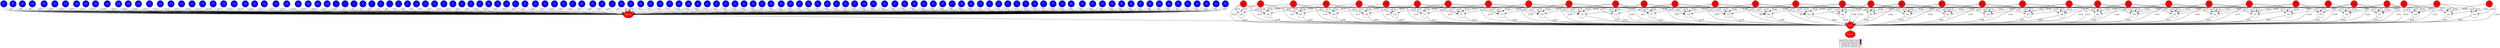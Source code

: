 digraph {
  rankdir=TB;
  labeljust="l";
  subgraph dependence_graph {
    ranksep=0.20;
    node[height=0.75];

1[shape=circle, style=filled fillcolor="#0000ff" fontcolor="#ffffff"];
2[shape=circle, style=filled fillcolor="#0000ff" fontcolor="#ffffff"];
3[shape=circle, style=filled fillcolor="#0000ff" fontcolor="#ffffff"];
4[shape=circle, style=filled fillcolor="#0000ff" fontcolor="#ffffff"];
5[shape=circle, style=filled fillcolor="#0000ff" fontcolor="#ffffff"];
6[shape=circle, style=filled fillcolor="#0000ff" fontcolor="#ffffff"];
7[shape=circle, style=filled fillcolor="#0000ff" fontcolor="#ffffff"];
8[shape=circle, style=filled fillcolor="#0000ff" fontcolor="#ffffff"];
9[shape=circle, style=filled fillcolor="#0000ff" fontcolor="#ffffff"];
10[shape=circle, style=filled fillcolor="#0000ff" fontcolor="#ffffff"];
11[shape=circle, style=filled fillcolor="#0000ff" fontcolor="#ffffff"];
12[shape=circle, style=filled fillcolor="#0000ff" fontcolor="#ffffff"];
13[shape=circle, style=filled fillcolor="#0000ff" fontcolor="#ffffff"];
14[shape=circle, style=filled fillcolor="#0000ff" fontcolor="#ffffff"];
15[shape=circle, style=filled fillcolor="#0000ff" fontcolor="#ffffff"];
16[shape=circle, style=filled fillcolor="#0000ff" fontcolor="#ffffff"];
17[shape=circle, style=filled fillcolor="#0000ff" fontcolor="#ffffff"];
18[shape=circle, style=filled fillcolor="#0000ff" fontcolor="#ffffff"];
19[shape=circle, style=filled fillcolor="#0000ff" fontcolor="#ffffff"];
20[shape=circle, style=filled fillcolor="#0000ff" fontcolor="#ffffff"];
21[shape=circle, style=filled fillcolor="#0000ff" fontcolor="#ffffff"];
22[shape=circle, style=filled fillcolor="#0000ff" fontcolor="#ffffff"];
23[shape=circle, style=filled fillcolor="#0000ff" fontcolor="#ffffff"];
24[shape=circle, style=filled fillcolor="#0000ff" fontcolor="#ffffff"];
25[shape=circle, style=filled fillcolor="#0000ff" fontcolor="#ffffff"];
26[shape=circle, style=filled fillcolor="#0000ff" fontcolor="#ffffff"];
27[shape=circle, style=filled fillcolor="#0000ff" fontcolor="#ffffff"];
28[shape=circle, style=filled fillcolor="#0000ff" fontcolor="#ffffff"];
29[shape=circle, style=filled fillcolor="#0000ff" fontcolor="#ffffff"];
30[shape=circle, style=filled fillcolor="#0000ff" fontcolor="#ffffff"];
31[shape=circle, style=filled fillcolor="#0000ff" fontcolor="#ffffff"];
32[shape=circle, style=filled fillcolor="#0000ff" fontcolor="#ffffff"];
33[shape=circle, style=filled fillcolor="#0000ff" fontcolor="#ffffff"];
34[shape=circle, style=filled fillcolor="#0000ff" fontcolor="#ffffff"];
35[shape=circle, style=filled fillcolor="#0000ff" fontcolor="#ffffff"];
36[shape=circle, style=filled fillcolor="#0000ff" fontcolor="#ffffff"];
37[shape=circle, style=filled fillcolor="#0000ff" fontcolor="#ffffff"];
38[shape=circle, style=filled fillcolor="#0000ff" fontcolor="#ffffff"];
39[shape=circle, style=filled fillcolor="#0000ff" fontcolor="#ffffff"];
40[shape=circle, style=filled fillcolor="#0000ff" fontcolor="#ffffff"];
41[shape=circle, style=filled fillcolor="#0000ff" fontcolor="#ffffff"];
42[shape=circle, style=filled fillcolor="#0000ff" fontcolor="#ffffff"];
43[shape=circle, style=filled fillcolor="#0000ff" fontcolor="#ffffff"];
44[shape=circle, style=filled fillcolor="#0000ff" fontcolor="#ffffff"];
45[shape=circle, style=filled fillcolor="#0000ff" fontcolor="#ffffff"];
46[shape=circle, style=filled fillcolor="#0000ff" fontcolor="#ffffff"];
47[shape=circle, style=filled fillcolor="#0000ff" fontcolor="#ffffff"];
48[shape=circle, style=filled fillcolor="#0000ff" fontcolor="#ffffff"];
49[shape=circle, style=filled fillcolor="#0000ff" fontcolor="#ffffff"];
50[shape=circle, style=filled fillcolor="#0000ff" fontcolor="#ffffff"];
51[shape=circle, style=filled fillcolor="#0000ff" fontcolor="#ffffff"];
52[shape=circle, style=filled fillcolor="#0000ff" fontcolor="#ffffff"];
53[shape=circle, style=filled fillcolor="#0000ff" fontcolor="#ffffff"];
54[shape=circle, style=filled fillcolor="#0000ff" fontcolor="#ffffff"];
55[shape=circle, style=filled fillcolor="#0000ff" fontcolor="#ffffff"];
56[shape=circle, style=filled fillcolor="#0000ff" fontcolor="#ffffff"];
57[shape=circle, style=filled fillcolor="#0000ff" fontcolor="#ffffff"];
58[shape=circle, style=filled fillcolor="#0000ff" fontcolor="#ffffff"];
59[shape=circle, style=filled fillcolor="#0000ff" fontcolor="#ffffff"];
60[shape=circle, style=filled fillcolor="#0000ff" fontcolor="#ffffff"];
61[shape=circle, style=filled fillcolor="#0000ff" fontcolor="#ffffff"];
62[shape=circle, style=filled fillcolor="#0000ff" fontcolor="#ffffff"];
63[shape=circle, style=filled fillcolor="#0000ff" fontcolor="#ffffff"];
64[shape=circle, style=filled fillcolor="#0000ff" fontcolor="#ffffff"];
65[shape=circle, style=filled fillcolor="#0000ff" fontcolor="#ffffff"];
66[shape=circle, style=filled fillcolor="#0000ff" fontcolor="#ffffff"];
67[shape=circle, style=filled fillcolor="#0000ff" fontcolor="#ffffff"];
68[shape=circle, style=filled fillcolor="#0000ff" fontcolor="#ffffff"];
69[shape=circle, style=filled fillcolor="#0000ff" fontcolor="#ffffff"];
70[shape=circle, style=filled fillcolor="#0000ff" fontcolor="#ffffff"];
71[shape=circle, style=filled fillcolor="#0000ff" fontcolor="#ffffff"];
72[shape=circle, style=filled fillcolor="#0000ff" fontcolor="#ffffff"];
73[shape=circle, style=filled fillcolor="#0000ff" fontcolor="#ffffff"];
74[shape=circle, style=filled fillcolor="#0000ff" fontcolor="#ffffff"];
75[shape=circle, style=filled fillcolor="#0000ff" fontcolor="#ffffff"];
76[shape=circle, style=filled fillcolor="#0000ff" fontcolor="#ffffff"];
77[shape=circle, style=filled fillcolor="#0000ff" fontcolor="#ffffff"];
78[shape=circle, style=filled fillcolor="#0000ff" fontcolor="#ffffff"];
79[shape=circle, style=filled fillcolor="#0000ff" fontcolor="#ffffff"];
80[shape=circle, style=filled fillcolor="#0000ff" fontcolor="#ffffff"];
81[shape=circle, style=filled fillcolor="#0000ff" fontcolor="#ffffff"];
82[shape=circle, style=filled fillcolor="#0000ff" fontcolor="#ffffff"];
83[shape=circle, style=filled fillcolor="#0000ff" fontcolor="#ffffff"];
84[shape=circle, style=filled fillcolor="#0000ff" fontcolor="#ffffff"];
85[shape=circle, style=filled fillcolor="#0000ff" fontcolor="#ffffff"];
86[shape=circle, style=filled fillcolor="#0000ff" fontcolor="#ffffff"];
87[shape=circle, style=filled fillcolor="#0000ff" fontcolor="#ffffff"];
88[shape=circle, style=filled fillcolor="#0000ff" fontcolor="#ffffff"];
89[shape=circle, style=filled fillcolor="#0000ff" fontcolor="#ffffff"];
90[shape=circle, style=filled fillcolor="#0000ff" fontcolor="#ffffff"];
91[shape=circle, style=filled fillcolor="#0000ff" fontcolor="#ffffff"];
92[shape=circle, style=filled fillcolor="#0000ff" fontcolor="#ffffff"];
93[shape=circle, style=filled fillcolor="#0000ff" fontcolor="#ffffff"];
94[shape=circle, style=filled fillcolor="#0000ff" fontcolor="#ffffff"];
95[shape=circle, style=filled fillcolor="#0000ff" fontcolor="#ffffff"];
96[shape=circle, style=filled fillcolor="#0000ff" fontcolor="#ffffff"];
97[shape=circle, style=filled fillcolor="#0000ff" fontcolor="#ffffff"];
98[shape=circle, style=filled fillcolor="#0000ff" fontcolor="#ffffff"];
99[shape=circle, style=filled fillcolor="#0000ff" fontcolor="#ffffff"];
100[shape=circle, style=filled fillcolor="#0000ff" fontcolor="#ffffff"];
101[shape=circle, style=filled fillcolor="#0000ff" fontcolor="#ffffff"];
102[shape=circle, style=filled fillcolor="#0000ff" fontcolor="#ffffff"];
103[shape=circle, style=filled fillcolor="#0000ff" fontcolor="#ffffff"];
104[shape=circle, style=filled fillcolor="#0000ff" fontcolor="#ffffff"];
105[shape=circle, style=filled fillcolor="#0000ff" fontcolor="#ffffff"];
106[shape=circle, style=filled fillcolor="#0000ff" fontcolor="#ffffff"];
107[shape=circle, style=filled fillcolor="#0000ff" fontcolor="#ffffff"];
108[shape=circle, style=filled fillcolor="#0000ff" fontcolor="#ffffff"];
109[shape=circle, style=filled fillcolor="#0000ff" fontcolor="#ffffff"];
110[shape=circle, style=filled fillcolor="#0000ff" fontcolor="#ffffff"];
111[shape=circle, style=filled fillcolor="#0000ff" fontcolor="#ffffff"];
112[shape=circle, style=filled fillcolor="#0000ff" fontcolor="#ffffff"];
113[shape=circle, style=filled fillcolor="#0000ff" fontcolor="#ffffff"];
114[shape=circle, style=filled fillcolor="#0000ff" fontcolor="#ffffff"];
115[shape=circle, style=filled fillcolor="#0000ff" fontcolor="#ffffff"];
116[shape=circle, style=filled fillcolor="#0000ff" fontcolor="#ffffff"];
117[shape=circle, style=filled fillcolor="#0000ff" fontcolor="#ffffff"];
118[shape=circle, style=filled fillcolor="#0000ff" fontcolor="#ffffff"];
119[shape=circle, style=filled fillcolor="#0000ff" fontcolor="#ffffff"];
120[shape=circle, style=filled fillcolor="#0000ff" fontcolor="#ffffff"];
121[shape=circle, style=filled fillcolor="#0000ff" fontcolor="#ffffff"];
122[shape=circle, style=filled fillcolor="#0000ff" fontcolor="#ffffff"];
123[shape=circle, style=filled fillcolor="#0000ff" fontcolor="#ffffff"];
124[shape=circle, style=filled fillcolor="#0000ff" fontcolor="#ffffff"];
125[shape=circle, style=filled fillcolor="#0000ff" fontcolor="#ffffff"];
126[shape=circle, style=filled fillcolor="#0000ff" fontcolor="#ffffff"];
127[shape=circle, style=filled fillcolor="#0000ff" fontcolor="#ffffff"];
128[shape=circle, style=filled fillcolor="#0000ff" fontcolor="#ffffff"];
Synchro1[label="barrier", shape=octagon, style=filled fillcolor="#ff0000" fontcolor="#FFFFFF"];
24 -> Synchro1;
52 -> Synchro1;
14 -> Synchro1;
30 -> Synchro1;
128 -> Synchro1;
13 -> Synchro1;
66 -> Synchro1;
92 -> Synchro1;
55 -> Synchro1;
115 -> Synchro1;
101 -> Synchro1;
57 -> Synchro1;
96 -> Synchro1;
108 -> Synchro1;
20 -> Synchro1;
120 -> Synchro1;
112 -> Synchro1;
77 -> Synchro1;
90 -> Synchro1;
69 -> Synchro1;
105 -> Synchro1;
84 -> Synchro1;
33 -> Synchro1;
63 -> Synchro1;
6 -> Synchro1;
106 -> Synchro1;
4 -> Synchro1;
5 -> Synchro1;
43 -> Synchro1;
16 -> Synchro1;
41 -> Synchro1;
126 -> Synchro1;
31 -> Synchro1;
83 -> Synchro1;
44 -> Synchro1;
74 -> Synchro1;
29 -> Synchro1;
124 -> Synchro1;
34 -> Synchro1;
51 -> Synchro1;
37 -> Synchro1;
123 -> Synchro1;
64 -> Synchro1;
116 -> Synchro1;
15 -> Synchro1;
11 -> Synchro1;
89 -> Synchro1;
35 -> Synchro1;
93 -> Synchro1;
54 -> Synchro1;
39 -> Synchro1;
46 -> Synchro1;
36 -> Synchro1;
88 -> Synchro1;
110 -> Synchro1;
91 -> Synchro1;
104 -> Synchro1;
86 -> Synchro1;
23 -> Synchro1;
25 -> Synchro1;
118 -> Synchro1;
49 -> Synchro1;
61 -> Synchro1;
117 -> Synchro1;
68 -> Synchro1;
114 -> Synchro1;
27 -> Synchro1;
8 -> Synchro1;
95 -> Synchro1;
67 -> Synchro1;
98 -> Synchro1;
71 -> Synchro1;
9 -> Synchro1;
102 -> Synchro1;
109 -> Synchro1;
58 -> Synchro1;
73 -> Synchro1;
50 -> Synchro1;
1 -> Synchro1;
122 -> Synchro1;
3 -> Synchro1;
48 -> Synchro1;
103 -> Synchro1;
125 -> Synchro1;
22 -> Synchro1;
18 -> Synchro1;
47 -> Synchro1;
72 -> Synchro1;
19 -> Synchro1;
60 -> Synchro1;
79 -> Synchro1;
111 -> Synchro1;
75 -> Synchro1;
38 -> Synchro1;
56 -> Synchro1;
42 -> Synchro1;
78 -> Synchro1;
113 -> Synchro1;
119 -> Synchro1;
45 -> Synchro1;
87 -> Synchro1;
94 -> Synchro1;
80 -> Synchro1;
32 -> Synchro1;
53 -> Synchro1;
2 -> Synchro1;
7 -> Synchro1;
26 -> Synchro1;
62 -> Synchro1;
21 -> Synchro1;
40 -> Synchro1;
99 -> Synchro1;
59 -> Synchro1;
65 -> Synchro1;
107 -> Synchro1;
12 -> Synchro1;
121 -> Synchro1;
100 -> Synchro1;
97 -> Synchro1;
28 -> Synchro1;
127 -> Synchro1;
76 -> Synchro1;
17 -> Synchro1;
82 -> Synchro1;
70 -> Synchro1;
81 -> Synchro1;
85 -> Synchro1;
10 -> Synchro1;
1 -> Synchro1[ label="d1" ];
2 -> Synchro1[ label="d2" ];
3 -> Synchro1[ label="d3" ];
4 -> Synchro1[ label="d4" ];
5 -> Synchro1[ label="d5" ];
6 -> Synchro1[ label="d6" ];
7 -> Synchro1[ label="d7" ];
8 -> Synchro1[ label="d8" ];
9 -> Synchro1[ label="d9" ];
10 -> Synchro1[ label="d10" ];
11 -> Synchro1[ label="d11" ];
12 -> Synchro1[ label="d12" ];
13 -> Synchro1[ label="d13" ];
14 -> Synchro1[ label="d14" ];
15 -> Synchro1[ label="d15" ];
16 -> Synchro1[ label="d16" ];
17 -> Synchro1[ label="d17" ];
18 -> Synchro1[ label="d18" ];
19 -> Synchro1[ label="d19" ];
20 -> Synchro1[ label="d20" ];
21 -> Synchro1[ label="d21" ];
22 -> Synchro1[ label="d22" ];
23 -> Synchro1[ label="d23" ];
24 -> Synchro1[ label="d24" ];
25 -> Synchro1[ label="d25" ];
26 -> Synchro1[ label="d26" ];
27 -> Synchro1[ label="d27" ];
28 -> Synchro1[ label="d28" ];
29 -> Synchro1[ label="d29" ];
30 -> Synchro1[ label="d30" ];
31 -> Synchro1[ label="d31" ];
32 -> Synchro1[ label="d32" ];
33 -> Synchro1[ label="d33" ];
34 -> Synchro1[ label="d34" ];
35 -> Synchro1[ label="d35" ];
36 -> Synchro1[ label="d36" ];
37 -> Synchro1[ label="d37" ];
38 -> Synchro1[ label="d38" ];
39 -> Synchro1[ label="d39" ];
40 -> Synchro1[ label="d40" ];
41 -> Synchro1[ label="d41" ];
42 -> Synchro1[ label="d42" ];
43 -> Synchro1[ label="d43" ];
44 -> Synchro1[ label="d44" ];
45 -> Synchro1[ label="d45" ];
46 -> Synchro1[ label="d46" ];
47 -> Synchro1[ label="d47" ];
48 -> Synchro1[ label="d48" ];
49 -> Synchro1[ label="d49" ];
50 -> Synchro1[ label="d50" ];
51 -> Synchro1[ label="d51" ];
52 -> Synchro1[ label="d52" ];
53 -> Synchro1[ label="d53" ];
54 -> Synchro1[ label="d54" ];
55 -> Synchro1[ label="d55" ];
56 -> Synchro1[ label="d56" ];
57 -> Synchro1[ label="d57" ];
58 -> Synchro1[ label="d58" ];
59 -> Synchro1[ label="d59" ];
60 -> Synchro1[ label="d60" ];
61 -> Synchro1[ label="d61" ];
62 -> Synchro1[ label="d62" ];
63 -> Synchro1[ label="d63" ];
64 -> Synchro1[ label="d64" ];
65 -> Synchro1[ label="d65" ];
66 -> Synchro1[ label="d66" ];
67 -> Synchro1[ label="d67" ];
68 -> Synchro1[ label="d68" ];
69 -> Synchro1[ label="d69" ];
70 -> Synchro1[ label="d70" ];
71 -> Synchro1[ label="d71" ];
72 -> Synchro1[ label="d72" ];
73 -> Synchro1[ label="d73" ];
74 -> Synchro1[ label="d74" ];
75 -> Synchro1[ label="d75" ];
76 -> Synchro1[ label="d76" ];
77 -> Synchro1[ label="d77" ];
78 -> Synchro1[ label="d78" ];
79 -> Synchro1[ label="d79" ];
80 -> Synchro1[ label="d80" ];
81 -> Synchro1[ label="d81" ];
82 -> Synchro1[ label="d82" ];
83 -> Synchro1[ label="d83" ];
84 -> Synchro1[ label="d84" ];
85 -> Synchro1[ label="d85" ];
86 -> Synchro1[ label="d86" ];
87 -> Synchro1[ label="d87" ];
88 -> Synchro1[ label="d88" ];
89 -> Synchro1[ label="d89" ];
90 -> Synchro1[ label="d90" ];
91 -> Synchro1[ label="d91" ];
92 -> Synchro1[ label="d92" ];
93 -> Synchro1[ label="d93" ];
94 -> Synchro1[ label="d94" ];
95 -> Synchro1[ label="d95" ];
96 -> Synchro1[ label="d96" ];
97 -> Synchro1[ label="d97" ];
98 -> Synchro1[ label="d98" ];
99 -> Synchro1[ label="d99" ];
100 -> Synchro1[ label="d100" ];
101 -> Synchro1[ label="d101" ];
102 -> Synchro1[ label="d102" ];
103 -> Synchro1[ label="d103" ];
104 -> Synchro1[ label="d104" ];
105 -> Synchro1[ label="d105" ];
106 -> Synchro1[ label="d106" ];
107 -> Synchro1[ label="d107" ];
108 -> Synchro1[ label="d108" ];
109 -> Synchro1[ label="d109" ];
110 -> Synchro1[ label="d110" ];
111 -> Synchro1[ label="d111" ];
112 -> Synchro1[ label="d112" ];
113 -> Synchro1[ label="d113" ];
114 -> Synchro1[ label="d114" ];
115 -> Synchro1[ label="d115" ];
116 -> Synchro1[ label="d116" ];
117 -> Synchro1[ label="d117" ];
118 -> Synchro1[ label="d118" ];
119 -> Synchro1[ label="d119" ];
120 -> Synchro1[ label="d120" ];
121 -> Synchro1[ label="d121" ];
122 -> Synchro1[ label="d122" ];
123 -> Synchro1[ label="d123" ];
124 -> Synchro1[ label="d124" ];
125 -> Synchro1[ label="d125" ];
126 -> Synchro1[ label="d126" ];
127 -> Synchro1[ label="d127" ];
128 -> Synchro1[ label="d128" ];
129[shape=circle, style=filled fillcolor="#ff0000" fontcolor="#000000"];
130[shape=circle, style=filled fillcolor="#ff0000" fontcolor="#000000"];
131[shape=circle, style=filled fillcolor="#ff0000" fontcolor="#000000"];
132[shape=circle, style=filled fillcolor="#ff0000" fontcolor="#000000"];
133[shape=circle, style=filled fillcolor="#ff0000" fontcolor="#000000"];
134[shape=circle, style=filled fillcolor="#ff0000" fontcolor="#000000"];
135[shape=circle, style=filled fillcolor="#ff0000" fontcolor="#000000"];
136[shape=circle, style=filled fillcolor="#ff0000" fontcolor="#000000"];
137[shape=circle, style=filled fillcolor="#ff0000" fontcolor="#000000"];
138[shape=circle, style=filled fillcolor="#ff0000" fontcolor="#000000"];
139[shape=circle, style=filled fillcolor="#ff0000" fontcolor="#000000"];
140[shape=circle, style=filled fillcolor="#ff0000" fontcolor="#000000"];
141[shape=circle, style=filled fillcolor="#ff0000" fontcolor="#000000"];
142[shape=circle, style=filled fillcolor="#ff0000" fontcolor="#000000"];
143[shape=circle, style=filled fillcolor="#ff0000" fontcolor="#000000"];
144[shape=circle, style=filled fillcolor="#ff0000" fontcolor="#000000"];
145[shape=circle, style=filled fillcolor="#ff0000" fontcolor="#000000"];
146[shape=circle, style=filled fillcolor="#ff0000" fontcolor="#000000"];
147[shape=circle, style=filled fillcolor="#ff0000" fontcolor="#000000"];
148[shape=circle, style=filled fillcolor="#ff0000" fontcolor="#000000"];
149[shape=circle, style=filled fillcolor="#ff0000" fontcolor="#000000"];
150[shape=circle, style=filled fillcolor="#ff0000" fontcolor="#000000"];
151[shape=circle, style=filled fillcolor="#ff0000" fontcolor="#000000"];
152[shape=circle, style=filled fillcolor="#ff0000" fontcolor="#000000"];
153[shape=circle, style=filled fillcolor="#ff0000" fontcolor="#000000"];
154[shape=circle, style=filled fillcolor="#ff0000" fontcolor="#000000"];
155[shape=circle, style=filled fillcolor="#ff0000" fontcolor="#000000"];
156[shape=circle, style=filled fillcolor="#ff0000" fontcolor="#000000"];
157[shape=circle, style=filled fillcolor="#ff0000" fontcolor="#000000"];
158[shape=circle, style=filled fillcolor="#ff0000" fontcolor="#000000"];
159[shape=circle, style=filled fillcolor="#ff0000" fontcolor="#000000"];
160[shape=circle, style=filled fillcolor="#ff0000" fontcolor="#000000"];
161[shape=circle, style=filled fillcolor="#ff0000" fontcolor="#000000"];
162[shape=circle, style=filled fillcolor="#ff0000" fontcolor="#000000"];
163[shape=circle, style=filled fillcolor="#ff0000" fontcolor="#000000"];
164[shape=circle, style=filled fillcolor="#ff0000" fontcolor="#000000"];
165[shape=circle, style=filled fillcolor="#ffffff" fontcolor="#000000"];
129 -> 165[ label="d129" ];
130 -> 165[ label="d130" ];
135 -> 165[ label="d135" ];
166[shape=circle, style=filled fillcolor="#ffffff" fontcolor="#000000"];
130 -> 166[ label="d130" ];
129 -> 166[ label="d129" ];
131 -> 166[ label="d131" ];
136 -> 166[ label="d136" ];
167[shape=circle, style=filled fillcolor="#ffffff" fontcolor="#000000"];
131 -> 167[ label="d131" ];
130 -> 167[ label="d130" ];
132 -> 167[ label="d132" ];
137 -> 167[ label="d137" ];
168[shape=circle, style=filled fillcolor="#ffffff" fontcolor="#000000"];
132 -> 168[ label="d132" ];
131 -> 168[ label="d131" ];
133 -> 168[ label="d133" ];
138 -> 168[ label="d138" ];
169[shape=circle, style=filled fillcolor="#ffffff" fontcolor="#000000"];
133 -> 169[ label="d133" ];
132 -> 169[ label="d132" ];
134 -> 169[ label="d134" ];
139 -> 169[ label="d139" ];
170[shape=circle, style=filled fillcolor="#ffffff" fontcolor="#000000"];
134 -> 170[ label="d134" ];
133 -> 170[ label="d133" ];
140 -> 170[ label="d140" ];
171[shape=circle, style=filled fillcolor="#ffffff" fontcolor="#000000"];
135 -> 171[ label="d135" ];
136 -> 171[ label="d136" ];
141 -> 171[ label="d141" ];
129 -> 171[ label="d129" ];
172[shape=circle, style=filled fillcolor="#ffffff" fontcolor="#000000"];
136 -> 172[ label="d136" ];
135 -> 172[ label="d135" ];
137 -> 172[ label="d137" ];
142 -> 172[ label="d142" ];
130 -> 172[ label="d130" ];
173[shape=circle, style=filled fillcolor="#ffffff" fontcolor="#000000"];
137 -> 173[ label="d137" ];
136 -> 173[ label="d136" ];
138 -> 173[ label="d138" ];
143 -> 173[ label="d143" ];
131 -> 173[ label="d131" ];
174[shape=circle, style=filled fillcolor="#ffffff" fontcolor="#000000"];
138 -> 174[ label="d138" ];
137 -> 174[ label="d137" ];
139 -> 174[ label="d139" ];
144 -> 174[ label="d144" ];
132 -> 174[ label="d132" ];
175[shape=circle, style=filled fillcolor="#ffffff" fontcolor="#000000"];
139 -> 175[ label="d139" ];
138 -> 175[ label="d138" ];
140 -> 175[ label="d140" ];
145 -> 175[ label="d145" ];
133 -> 175[ label="d133" ];
176[shape=circle, style=filled fillcolor="#ffffff" fontcolor="#000000"];
140 -> 176[ label="d140" ];
139 -> 176[ label="d139" ];
146 -> 176[ label="d146" ];
134 -> 176[ label="d134" ];
177[shape=circle, style=filled fillcolor="#ffffff" fontcolor="#000000"];
141 -> 177[ label="d141" ];
142 -> 177[ label="d142" ];
147 -> 177[ label="d147" ];
135 -> 177[ label="d135" ];
178[shape=circle, style=filled fillcolor="#ffffff" fontcolor="#000000"];
142 -> 178[ label="d142" ];
141 -> 178[ label="d141" ];
143 -> 178[ label="d143" ];
148 -> 178[ label="d148" ];
136 -> 178[ label="d136" ];
179[shape=circle, style=filled fillcolor="#ffffff" fontcolor="#000000"];
143 -> 179[ label="d143" ];
142 -> 179[ label="d142" ];
144 -> 179[ label="d144" ];
149 -> 179[ label="d149" ];
137 -> 179[ label="d137" ];
180[shape=circle, style=filled fillcolor="#ffffff" fontcolor="#000000"];
144 -> 180[ label="d144" ];
143 -> 180[ label="d143" ];
145 -> 180[ label="d145" ];
150 -> 180[ label="d150" ];
138 -> 180[ label="d138" ];
181[shape=circle, style=filled fillcolor="#ffffff" fontcolor="#000000"];
145 -> 181[ label="d145" ];
144 -> 181[ label="d144" ];
146 -> 181[ label="d146" ];
151 -> 181[ label="d151" ];
139 -> 181[ label="d139" ];
182[shape=circle, style=filled fillcolor="#ffffff" fontcolor="#000000"];
146 -> 182[ label="d146" ];
145 -> 182[ label="d145" ];
152 -> 182[ label="d152" ];
140 -> 182[ label="d140" ];
183[shape=circle, style=filled fillcolor="#ffffff" fontcolor="#000000"];
147 -> 183[ label="d147" ];
148 -> 183[ label="d148" ];
153 -> 183[ label="d153" ];
141 -> 183[ label="d141" ];
184[shape=circle, style=filled fillcolor="#ffffff" fontcolor="#000000"];
148 -> 184[ label="d148" ];
147 -> 184[ label="d147" ];
149 -> 184[ label="d149" ];
154 -> 184[ label="d154" ];
142 -> 184[ label="d142" ];
185[shape=circle, style=filled fillcolor="#ffffff" fontcolor="#000000"];
149 -> 185[ label="d149" ];
148 -> 185[ label="d148" ];
150 -> 185[ label="d150" ];
155 -> 185[ label="d155" ];
143 -> 185[ label="d143" ];
186[shape=circle, style=filled fillcolor="#ffffff" fontcolor="#000000"];
150 -> 186[ label="d150" ];
149 -> 186[ label="d149" ];
151 -> 186[ label="d151" ];
156 -> 186[ label="d156" ];
144 -> 186[ label="d144" ];
187[shape=circle, style=filled fillcolor="#ffffff" fontcolor="#000000"];
151 -> 187[ label="d151" ];
150 -> 187[ label="d150" ];
152 -> 187[ label="d152" ];
157 -> 187[ label="d157" ];
145 -> 187[ label="d145" ];
188[shape=circle, style=filled fillcolor="#ffffff" fontcolor="#000000"];
152 -> 188[ label="d152" ];
151 -> 188[ label="d151" ];
158 -> 188[ label="d158" ];
146 -> 188[ label="d146" ];
189[shape=circle, style=filled fillcolor="#ffffff" fontcolor="#000000"];
153 -> 189[ label="d153" ];
154 -> 189[ label="d154" ];
159 -> 189[ label="d159" ];
147 -> 189[ label="d147" ];
190[shape=circle, style=filled fillcolor="#ffffff" fontcolor="#000000"];
154 -> 190[ label="d154" ];
153 -> 190[ label="d153" ];
155 -> 190[ label="d155" ];
160 -> 190[ label="d160" ];
148 -> 190[ label="d148" ];
191[shape=circle, style=filled fillcolor="#ffffff" fontcolor="#000000"];
155 -> 191[ label="d155" ];
154 -> 191[ label="d154" ];
156 -> 191[ label="d156" ];
161 -> 191[ label="d161" ];
149 -> 191[ label="d149" ];
192[shape=circle, style=filled fillcolor="#ffffff" fontcolor="#000000"];
156 -> 192[ label="d156" ];
155 -> 192[ label="d155" ];
157 -> 192[ label="d157" ];
162 -> 192[ label="d162" ];
150 -> 192[ label="d150" ];
193[shape=circle, style=filled fillcolor="#ffffff" fontcolor="#000000"];
157 -> 193[ label="d157" ];
156 -> 193[ label="d156" ];
158 -> 193[ label="d158" ];
163 -> 193[ label="d163" ];
151 -> 193[ label="d151" ];
194[shape=circle, style=filled fillcolor="#ffffff" fontcolor="#000000"];
158 -> 194[ label="d158" ];
157 -> 194[ label="d157" ];
164 -> 194[ label="d164" ];
152 -> 194[ label="d152" ];
195[shape=circle, style=filled fillcolor="#ffffff" fontcolor="#000000"];
159 -> 195[ label="d159" ];
160 -> 195[ label="d160" ];
153 -> 195[ label="d153" ];
196[shape=circle, style=filled fillcolor="#ffffff" fontcolor="#000000"];
160 -> 196[ label="d160" ];
159 -> 196[ label="d159" ];
161 -> 196[ label="d161" ];
154 -> 196[ label="d154" ];
197[shape=circle, style=filled fillcolor="#ffffff" fontcolor="#000000"];
161 -> 197[ label="d161" ];
160 -> 197[ label="d160" ];
162 -> 197[ label="d162" ];
155 -> 197[ label="d155" ];
198[shape=circle, style=filled fillcolor="#ffffff" fontcolor="#000000"];
162 -> 198[ label="d162" ];
161 -> 198[ label="d161" ];
163 -> 198[ label="d163" ];
156 -> 198[ label="d156" ];
199[shape=circle, style=filled fillcolor="#ffffff" fontcolor="#000000"];
163 -> 199[ label="d163" ];
162 -> 199[ label="d162" ];
164 -> 199[ label="d164" ];
157 -> 199[ label="d157" ];
200[shape=circle, style=filled fillcolor="#ffffff" fontcolor="#000000"];
164 -> 200[ label="d164" ];
163 -> 200[ label="d163" ];
158 -> 200[ label="d158" ];
Synchro2[label="sync", shape=octagon, style=filled fillcolor="#ff0000" fontcolor="#FFFFFF"];
Synchro1 -> Synchro2;
165 -> Synchro2[ label="d165" ];
166 -> Synchro2[ label="d166" ];
167 -> Synchro2[ label="d167" ];
168 -> Synchro2[ label="d168" ];
169 -> Synchro2[ label="d169" ];
170 -> Synchro2[ label="d170" ];
171 -> Synchro2[ label="d171" ];
172 -> Synchro2[ label="d172" ];
173 -> Synchro2[ label="d173" ];
174 -> Synchro2[ label="d174" ];
175 -> Synchro2[ label="d175" ];
176 -> Synchro2[ label="d176" ];
177 -> Synchro2[ label="d177" ];
178 -> Synchro2[ label="d178" ];
179 -> Synchro2[ label="d179" ];
180 -> Synchro2[ label="d180" ];
181 -> Synchro2[ label="d181" ];
182 -> Synchro2[ label="d182" ];
183 -> Synchro2[ label="d183" ];
184 -> Synchro2[ label="d184" ];
185 -> Synchro2[ label="d185" ];
186 -> Synchro2[ label="d186" ];
187 -> Synchro2[ label="d187" ];
188 -> Synchro2[ label="d188" ];
189 -> Synchro2[ label="d189" ];
190 -> Synchro2[ label="d190" ];
191 -> Synchro2[ label="d191" ];
192 -> Synchro2[ label="d192" ];
193 -> Synchro2[ label="d193" ];
194 -> Synchro2[ label="d194" ];
195 -> Synchro2[ label="d195" ];
196 -> Synchro2[ label="d196" ];
197 -> Synchro2[ label="d197" ];
198 -> Synchro2[ label="d198" ];
199 -> Synchro2[ label="d199" ];
200 -> Synchro2[ label="d200" ];
129 -> Synchro2[ label="d129" ];
130 -> Synchro2[ label="d130" ];
131 -> Synchro2[ label="d131" ];
132 -> Synchro2[ label="d132" ];
133 -> Synchro2[ label="d133" ];
134 -> Synchro2[ label="d134" ];
135 -> Synchro2[ label="d135" ];
136 -> Synchro2[ label="d136" ];
137 -> Synchro2[ label="d137" ];
138 -> Synchro2[ label="d138" ];
139 -> Synchro2[ label="d139" ];
140 -> Synchro2[ label="d140" ];
141 -> Synchro2[ label="d141" ];
142 -> Synchro2[ label="d142" ];
143 -> Synchro2[ label="d143" ];
144 -> Synchro2[ label="d144" ];
145 -> Synchro2[ label="d145" ];
146 -> Synchro2[ label="d146" ];
147 -> Synchro2[ label="d147" ];
148 -> Synchro2[ label="d148" ];
149 -> Synchro2[ label="d149" ];
150 -> Synchro2[ label="d150" ];
151 -> Synchro2[ label="d151" ];
152 -> Synchro2[ label="d152" ];
153 -> Synchro2[ label="d153" ];
154 -> Synchro2[ label="d154" ];
155 -> Synchro2[ label="d155" ];
156 -> Synchro2[ label="d156" ];
157 -> Synchro2[ label="d157" ];
158 -> Synchro2[ label="d158" ];
159 -> Synchro2[ label="d159" ];
160 -> Synchro2[ label="d160" ];
161 -> Synchro2[ label="d161" ];
162 -> Synchro2[ label="d162" ];
163 -> Synchro2[ label="d163" ];
164 -> Synchro2[ label="d164" ];
Synchro3[label="barrier", shape=octagon, style=filled fillcolor="#ff0000" fontcolor="#FFFFFF"];
Synchro2 -> Synchro3;  }
  subgraph legend {
    rank=sink;
    node [shape=plaintext, height=0.75];
    ranksep=0.20;
    label = "Legend";
    key [label=<
      <table border="0" cellpadding="2" cellspacing="0" cellborder="1">
<tr>
<td align="right">jacobi-2d.create_entry</td>
<td bgcolor="#0000ff">&nbsp;</td>
</tr>
<tr>
<td align="right">jacobi-2d.compute_b</td>
<td bgcolor="#ff0000">&nbsp;</td>
</tr>
<tr>
<td align="right">jacobi-2d.compute_a</td>
<td bgcolor="#ffffff">&nbsp;</td>
</tr>
      </table>
    >]
  }
}
